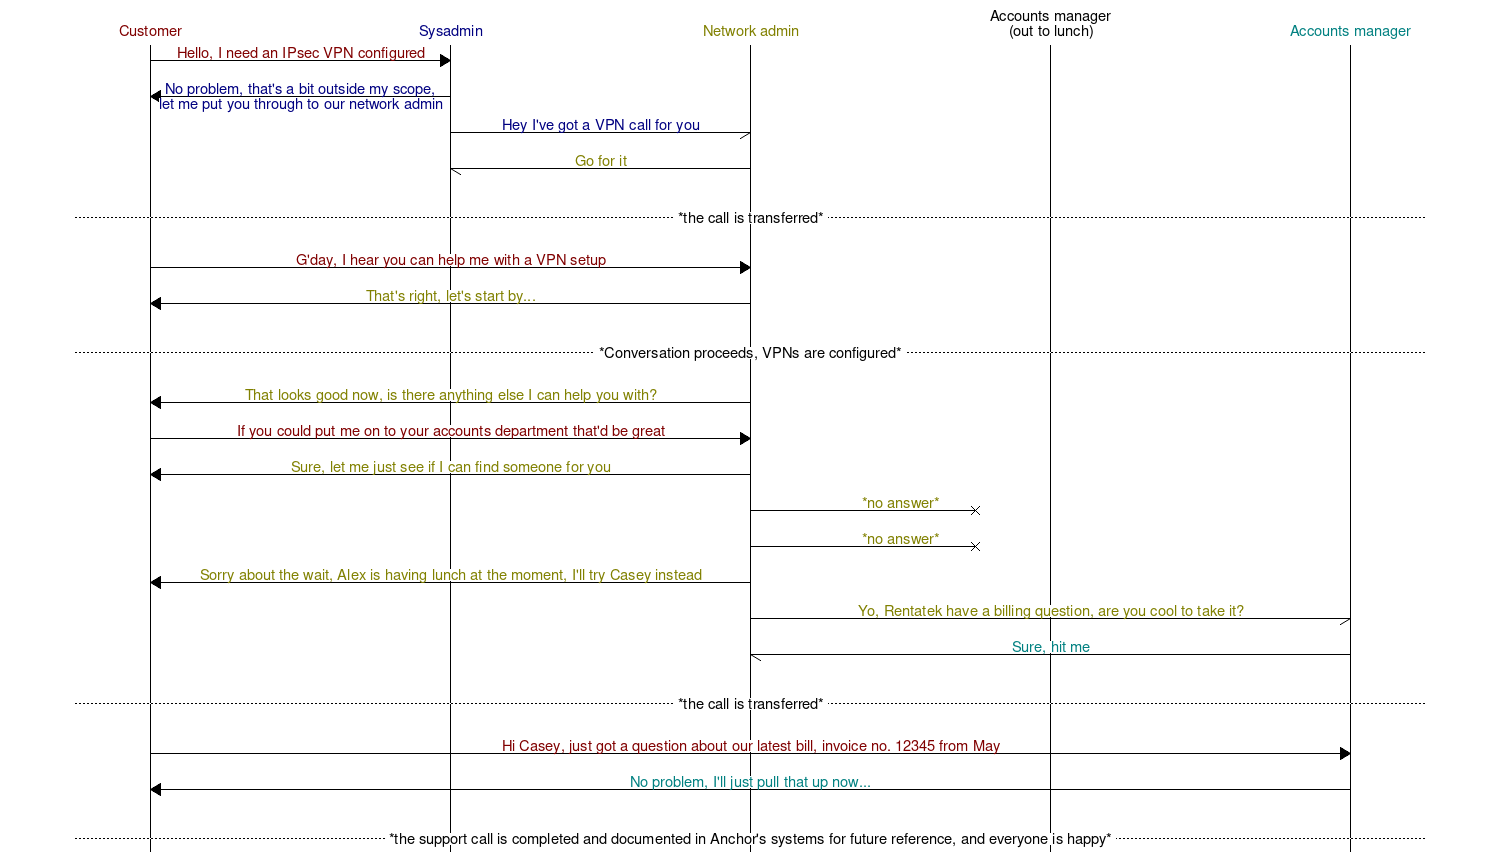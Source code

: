 # A more complex support call, then a billing query
# example from http://www.anchor.com.au/blog/2013/06/use-mscgen-for-kickass-diagrams-in-your-documentation/
# who don't mention mscgen_js (yet...)
msc {
    hscale = "2.5";

    a [label="Customer", textcolour="maroon", arctextcolour="maroon"],
    b [label="Sysadmin", textcolour="navy", arctextcolour="navy"],
    c [label="Network admin", textcolour="olive", arctextcolour="olive"],
    d [label="Accounts manager\n(out to lunch)"],
    e [label="Accounts manager", textcolour="teal", arctextcolour="teal"];

    a=>b [label="Hello, I need an IPsec VPN configured"];
    a<=b [label="No problem, that's a bit outside my scope,\nlet me put you through to our network admin"];
    b->c [label="Hey I've got a VPN call for you"];
    b<-c [label="Go for it"];
    |||;
    ---  [label=" *the call is transferred* "];
    |||;

    a=>c [label="G'day, I hear you can help me with a VPN setup"];
    a<=c [label="That's right, let's start by..."];
    |||;
    ---  [label=" *Conversation proceeds, VPNs are configured* "];
    |||;

    a<=c [label="That looks good now, is there anything else I can help you with?"];
    a=>c [label="If you could put me on to your accounts department that'd be great"];
    a<=c [label="Sure, let me just see if I can find someone for you"];

    c-xd [label="*no answer*"];
    c-xd [label="*no answer*"];
    a<=c [label="Sorry about the wait, Alex is having lunch at the moment, I'll try Casey instead"];

    c->e [label="Yo, Rentatek have a billing question, are you cool to take it?"];
    c<-e [label="Sure, hit me"];
    |||;
    ---  [label=" *the call is transferred* "];
    |||;

    a=>e [label="Hi Casey, just got a question about our latest bill, invoice no. 12345 from May"];
    a<=e [label="No problem, I'll just pull that up now..."];
    |||;
    ---  [label=" *the support call is completed and documented in Anchor's systems for future reference, and everyone is happy* "];
}
